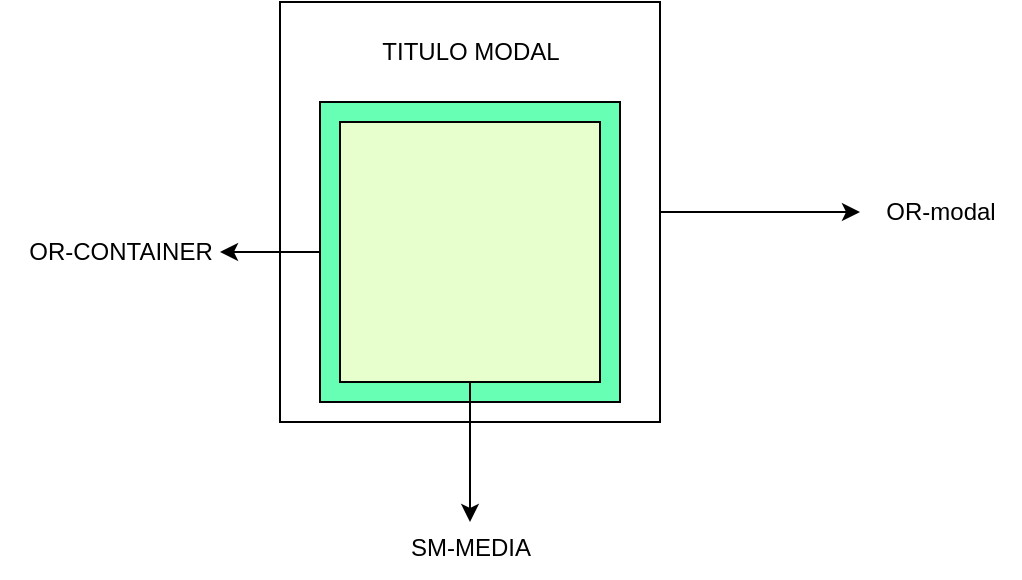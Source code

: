 <mxfile>
    <diagram id="Nqh1mWLY8nu14aNnAPsk" name="Page-1">
        <mxGraphModel dx="942" dy="472" grid="1" gridSize="10" guides="1" tooltips="1" connect="1" arrows="1" fold="1" page="1" pageScale="1" pageWidth="850" pageHeight="1100" math="0" shadow="0" adaptiveColors="simple">
            <root>
                <mxCell id="0"/>
                <mxCell id="1" parent="0"/>
                <mxCell id="24" value="" style="shape=table;startSize=0;container=1;collapsible=0;childLayout=tableLayout;" vertex="1" parent="1">
                    <mxGeometry x="300" y="150" width="190" height="210" as="geometry"/>
                </mxCell>
                <mxCell id="25" value="" style="shape=tableRow;horizontal=0;startSize=0;swimlaneHead=0;swimlaneBody=0;strokeColor=inherit;top=0;left=0;bottom=0;right=0;collapsible=0;dropTarget=0;fillColor=none;points=[[0,0.5],[1,0.5]];portConstraint=eastwest;" vertex="1" parent="24">
                    <mxGeometry width="190" height="210" as="geometry"/>
                </mxCell>
                <mxCell id="26" value="" style="shape=partialRectangle;html=1;whiteSpace=wrap;connectable=0;strokeColor=inherit;overflow=hidden;fillColor=none;top=0;left=0;bottom=0;right=0;pointerEvents=1;" vertex="1" parent="25">
                    <mxGeometry width="190" height="210" as="geometry">
                        <mxRectangle width="190" height="210" as="alternateBounds"/>
                    </mxGeometry>
                </mxCell>
                <mxCell id="30" style="edgeStyle=none;html=1;exitX=0;exitY=0.5;exitDx=0;exitDy=0;fillColor=#66FFB3;" edge="1" parent="1" source="27">
                    <mxGeometry relative="1" as="geometry">
                        <mxPoint x="270" y="275" as="targetPoint"/>
                    </mxGeometry>
                </mxCell>
                <mxCell id="27" value="" style="whiteSpace=wrap;html=1;fillColor=#66FFB3;" vertex="1" parent="1">
                    <mxGeometry x="320" y="200" width="150" height="150" as="geometry"/>
                </mxCell>
                <mxCell id="28" style="edgeStyle=none;html=1;exitX=1;exitY=0.5;exitDx=0;exitDy=0;" edge="1" parent="1" source="25">
                    <mxGeometry relative="1" as="geometry">
                        <mxPoint x="590" y="255" as="targetPoint"/>
                    </mxGeometry>
                </mxCell>
                <mxCell id="29" value="OR-modal" style="text;html=1;align=center;verticalAlign=middle;resizable=0;points=[];autosize=1;strokeColor=none;fillColor=none;" vertex="1" parent="1">
                    <mxGeometry x="590" y="240" width="80" height="30" as="geometry"/>
                </mxCell>
                <mxCell id="31" value="OR-CONTAINER" style="text;html=1;align=center;verticalAlign=middle;resizable=0;points=[];autosize=1;strokeColor=none;fillColor=none;" vertex="1" parent="1">
                    <mxGeometry x="160" y="260" width="120" height="30" as="geometry"/>
                </mxCell>
                <mxCell id="33" style="edgeStyle=none;html=1;exitX=0.5;exitY=1;exitDx=0;exitDy=0;" edge="1" parent="1" source="32">
                    <mxGeometry relative="1" as="geometry">
                        <mxPoint x="395" y="410" as="targetPoint"/>
                    </mxGeometry>
                </mxCell>
                <mxCell id="32" value="" style="whiteSpace=wrap;html=1;fillColor=#E6FFCC;" vertex="1" parent="1">
                    <mxGeometry x="330" y="210" width="130" height="130" as="geometry"/>
                </mxCell>
                <mxCell id="34" value="SM-MEDIA" style="text;html=1;align=center;verticalAlign=middle;resizable=0;points=[];autosize=1;strokeColor=none;fillColor=none;" vertex="1" parent="1">
                    <mxGeometry x="355" y="408" width="80" height="30" as="geometry"/>
                </mxCell>
                <mxCell id="35" value="TITULO MODAL" style="text;html=1;align=center;verticalAlign=middle;resizable=0;points=[];autosize=1;strokeColor=none;fillColor=none;" vertex="1" parent="1">
                    <mxGeometry x="340" y="160" width="110" height="30" as="geometry"/>
                </mxCell>
            </root>
        </mxGraphModel>
    </diagram>
</mxfile>